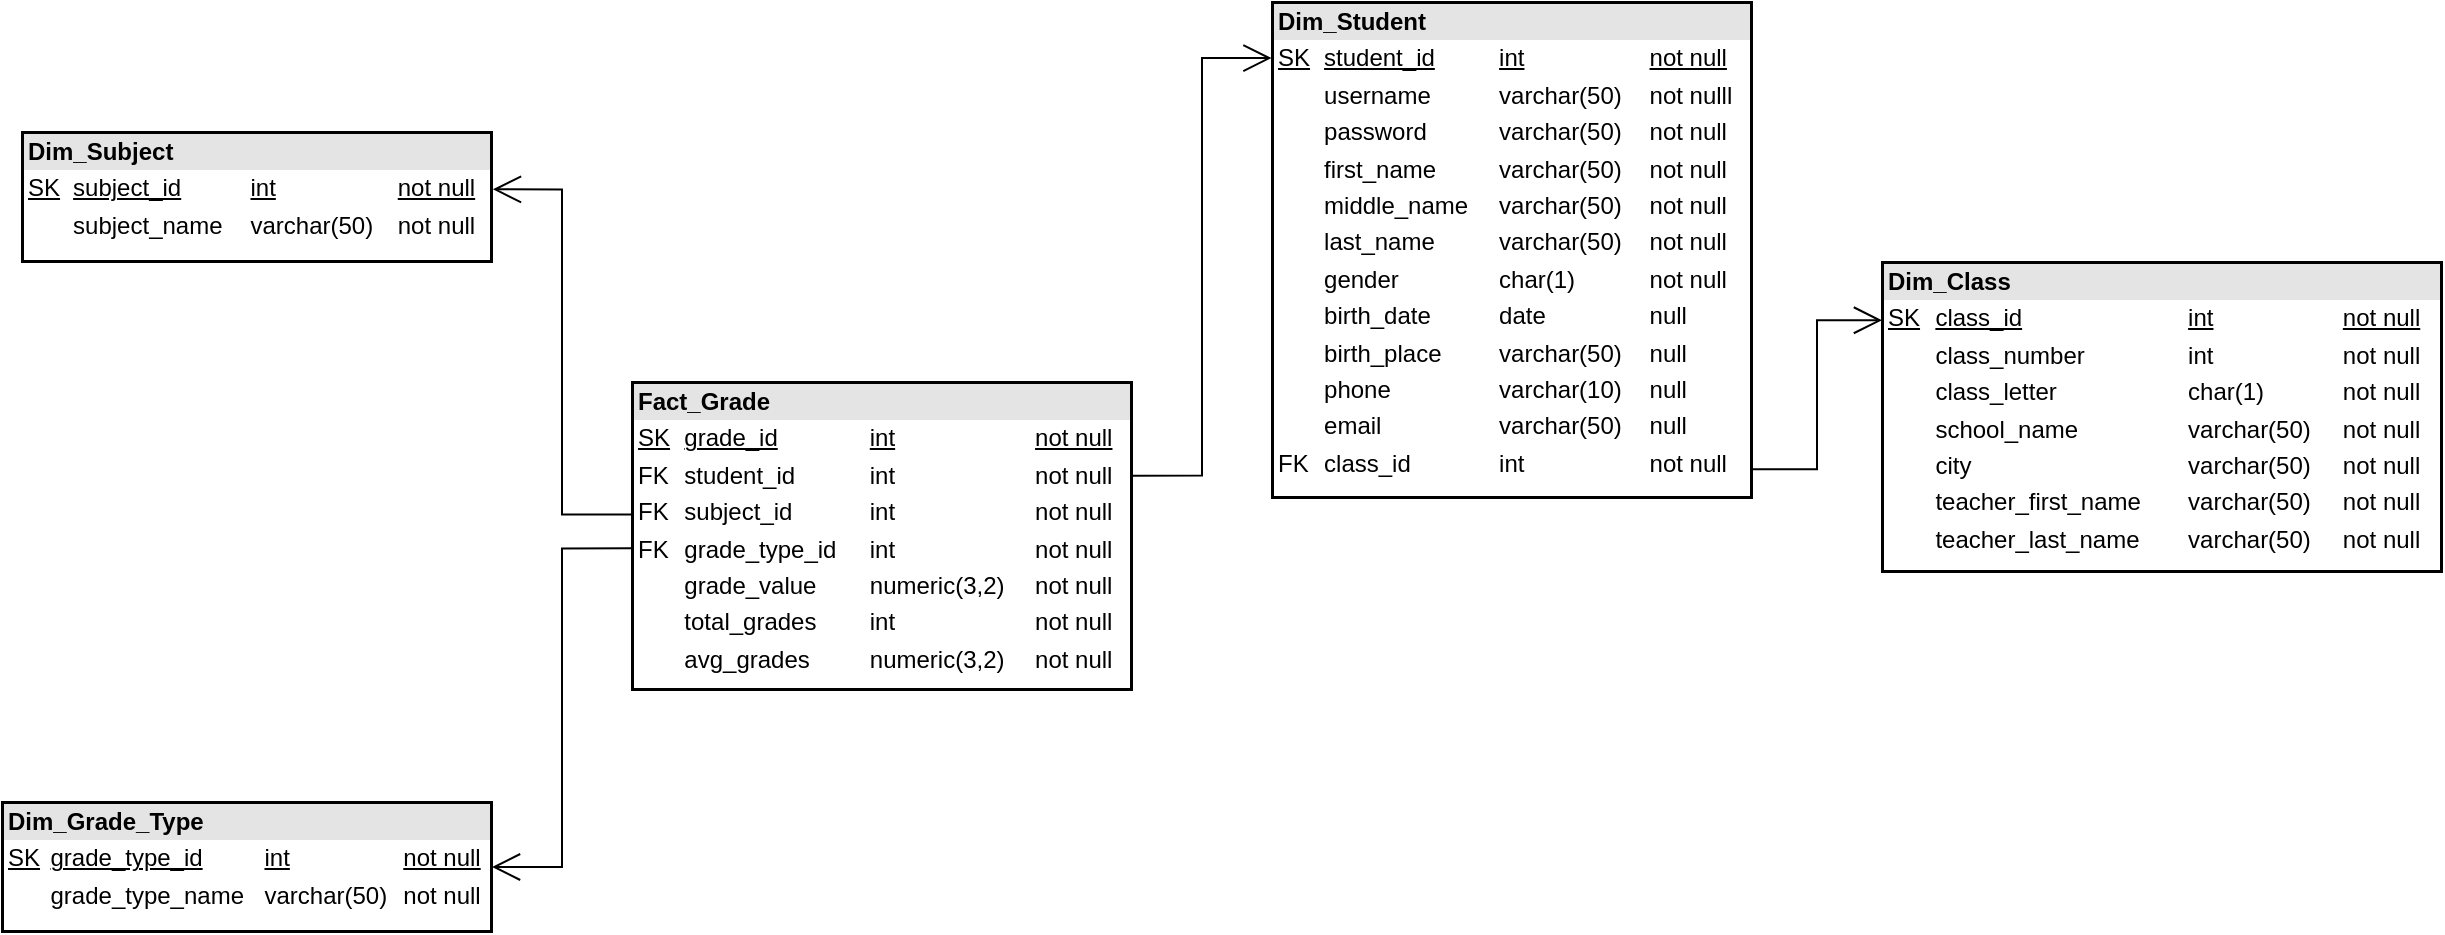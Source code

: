 <mxfile version="20.5.1" type="device"><diagram id="AXRmiALY-gt5mDKcBv-0" name="Page-1"><mxGraphModel dx="1243" dy="707" grid="1" gridSize="10" guides="1" tooltips="1" connect="1" arrows="1" fold="1" page="1" pageScale="1" pageWidth="1654" pageHeight="1169" math="0" shadow="0"><root><mxCell id="0"/><mxCell id="1" parent="0"/><mxCell id="ki9BYNhn9SuxBnhGX2t7-8" value="&lt;div style=&quot;box-sizing:border-box;width:100%;background:#e4e4e4;padding:2px;&quot;&gt;&lt;b&gt;Fact_Grade&lt;/b&gt;&lt;br&gt;&lt;/div&gt;&lt;table style=&quot;width:100%;font-size:1em;&quot; cellspacing=&quot;0&quot; cellpadding=&quot;2&quot;&gt;&lt;tbody&gt;&lt;tr&gt;&lt;td&gt;&lt;u&gt;SK&lt;/u&gt;&lt;/td&gt;&lt;td&gt;&lt;u&gt;grade_id&lt;/u&gt;&lt;/td&gt;&lt;td&gt;&lt;u&gt;int&lt;br&gt;&lt;/u&gt;&lt;/td&gt;&lt;td&gt;&lt;u&gt;not null&lt;/u&gt;&lt;br&gt;&lt;/td&gt;&lt;/tr&gt;&lt;tr&gt;&lt;td&gt;FK&lt;br&gt;&lt;/td&gt;&lt;td&gt;student_id&lt;br&gt;&lt;/td&gt;&lt;td&gt;int&lt;br&gt;&lt;/td&gt;&lt;td&gt;not null&lt;br&gt;&lt;/td&gt;&lt;/tr&gt;&lt;tr&gt;&lt;td&gt;FK&lt;br&gt;&lt;/td&gt;&lt;td&gt;subject_id&lt;br&gt;&lt;/td&gt;&lt;td&gt;int&lt;br&gt;&lt;/td&gt;&lt;td&gt;not null&lt;br&gt;&lt;/td&gt;&lt;/tr&gt;&lt;tr&gt;&lt;td&gt;FK&lt;br&gt;&lt;/td&gt;&lt;td&gt;grade_type_id&lt;br&gt;&lt;/td&gt;&lt;td&gt;int&lt;br&gt;&lt;/td&gt;&lt;td&gt;not null&lt;br&gt;&lt;/td&gt;&lt;/tr&gt;&lt;tr&gt;&lt;td&gt;&lt;br&gt;&lt;/td&gt;&lt;td&gt;grade_value&lt;br&gt;&lt;/td&gt;&lt;td&gt;numeric(3,2)&lt;br&gt;&lt;/td&gt;&lt;td&gt;not null&lt;br&gt;&lt;/td&gt;&lt;/tr&gt;&lt;tr&gt;&lt;td&gt;&lt;br&gt;&lt;/td&gt;&lt;td&gt;total_grades&lt;br&gt;&lt;/td&gt;&lt;td&gt;int&lt;br&gt;&lt;/td&gt;&lt;td&gt;not null&lt;br&gt;&lt;/td&gt;&lt;/tr&gt;&lt;tr&gt;&lt;td&gt;&lt;br&gt;&lt;/td&gt;&lt;td&gt;avg_grades&lt;br&gt;&lt;/td&gt;&lt;td&gt;numeric(3,2)&lt;br&gt;&lt;/td&gt;&lt;td&gt;not null&lt;br&gt;&lt;/td&gt;&lt;/tr&gt;&lt;/tbody&gt;&lt;/table&gt;" style="verticalAlign=top;align=left;overflow=fill;html=1;labelBorderColor=default;" parent="1" vertex="1"><mxGeometry x="670" y="460" width="250" height="154" as="geometry"/></mxCell><mxCell id="ki9BYNhn9SuxBnhGX2t7-9" value="&lt;div style=&quot;box-sizing:border-box;width:100%;background:#e4e4e4;padding:2px;&quot;&gt;&lt;b&gt;Dim_Subject&lt;/b&gt;&lt;br&gt;&lt;/div&gt;&lt;table style=&quot;width:100%;font-size:1em;&quot; cellspacing=&quot;0&quot; cellpadding=&quot;2&quot;&gt;&lt;tbody&gt;&lt;tr&gt;&lt;td&gt;&lt;u&gt;SK&lt;/u&gt;&lt;/td&gt;&lt;td&gt;&lt;u&gt;subject_id&lt;/u&gt;&lt;/td&gt;&lt;td&gt;&lt;u&gt;int&lt;br&gt;&lt;/u&gt;&lt;/td&gt;&lt;td&gt;&lt;u&gt;not null&lt;br&gt;&lt;/u&gt;&lt;/td&gt;&lt;/tr&gt;&lt;tr&gt;&lt;td&gt;&lt;br&gt;&lt;/td&gt;&lt;td&gt;subject_name&lt;br&gt;&lt;/td&gt;&lt;td&gt;varchar(50)&lt;br&gt;&lt;/td&gt;&lt;td&gt;not null&lt;br&gt;&lt;/td&gt;&lt;/tr&gt;&lt;/tbody&gt;&lt;/table&gt;" style="verticalAlign=top;align=left;overflow=fill;html=1;labelBorderColor=default;" parent="1" vertex="1"><mxGeometry x="365" y="335" width="235" height="65" as="geometry"/></mxCell><mxCell id="ki9BYNhn9SuxBnhGX2t7-15" value="&lt;div style=&quot;box-sizing:border-box;width:100%;background:#e4e4e4;padding:2px;&quot;&gt;&lt;b&gt;Dim_Student&lt;/b&gt;&lt;br&gt;&lt;/div&gt;&lt;table style=&quot;width:100%;font-size:1em;&quot; cellspacing=&quot;0&quot; cellpadding=&quot;2&quot;&gt;&lt;tbody&gt;&lt;tr&gt;&lt;td&gt;&lt;u&gt;SK&lt;/u&gt;&lt;/td&gt;&lt;td&gt;&lt;u&gt;student_id&lt;/u&gt;&lt;/td&gt;&lt;td&gt;&lt;u&gt;int&lt;br&gt;&lt;/u&gt;&lt;/td&gt;&lt;td&gt;&lt;u&gt;not null&lt;/u&gt;&lt;br&gt;&lt;/td&gt;&lt;/tr&gt;&lt;tr&gt;&lt;td&gt;&lt;br&gt;&lt;/td&gt;&lt;td&gt;username&lt;br&gt;&lt;/td&gt;&lt;td&gt;varchar(50)&lt;br&gt;&lt;/td&gt;&lt;td&gt;not nulll&lt;br&gt;&lt;/td&gt;&lt;/tr&gt;&lt;tr&gt;&lt;td&gt;&lt;br&gt;&lt;/td&gt;&lt;td&gt;password&lt;br&gt;&lt;/td&gt;&lt;td&gt;varchar(50)&lt;br&gt;&lt;/td&gt;&lt;td&gt;not null&lt;br&gt;&lt;/td&gt;&lt;/tr&gt;&lt;tr&gt;&lt;td&gt;&lt;br&gt;&lt;/td&gt;&lt;td&gt;first_name&lt;/td&gt;&lt;td&gt;varchar(50)&lt;br&gt;&lt;/td&gt;&lt;td&gt;not null&lt;br&gt;&lt;/td&gt;&lt;/tr&gt;&lt;tr&gt;&lt;td&gt;&lt;br&gt;&lt;/td&gt;&lt;td&gt;middle_name&lt;br&gt;&lt;/td&gt;&lt;td&gt;varchar(50)&lt;br&gt;&lt;/td&gt;&lt;td&gt;not null&lt;br&gt;&lt;/td&gt;&lt;/tr&gt;&lt;tr&gt;&lt;td&gt;&lt;br&gt;&lt;/td&gt;&lt;td&gt;last_name&lt;br&gt;&lt;/td&gt;&lt;td&gt;varchar(50)&lt;br&gt;&lt;/td&gt;&lt;td&gt;not null&lt;br&gt;&lt;/td&gt;&lt;/tr&gt;&lt;tr&gt;&lt;td&gt;&lt;br&gt;&lt;/td&gt;&lt;td&gt;gender&lt;br&gt;&lt;/td&gt;&lt;td&gt;char(1)&lt;br&gt;&lt;/td&gt;&lt;td&gt;not null&lt;br&gt;&lt;/td&gt;&lt;/tr&gt;&lt;tr&gt;&lt;td&gt;&lt;br&gt;&lt;/td&gt;&lt;td&gt;birth_date&lt;br&gt;&lt;/td&gt;&lt;td&gt;date&lt;br&gt;&lt;/td&gt;&lt;td&gt;null&lt;br&gt;&lt;/td&gt;&lt;/tr&gt;&lt;tr&gt;&lt;td&gt;&lt;br&gt;&lt;/td&gt;&lt;td&gt;birth_place&lt;br&gt;&lt;/td&gt;&lt;td&gt;varchar(50)&lt;br&gt;&lt;/td&gt;&lt;td&gt;null&lt;br&gt;&lt;/td&gt;&lt;/tr&gt;&lt;tr&gt;&lt;td&gt;&lt;br&gt;&lt;/td&gt;&lt;td&gt;phone&lt;br&gt;&lt;/td&gt;&lt;td&gt;varchar(10)&lt;br&gt;&lt;/td&gt;&lt;td&gt;null&lt;br&gt;&lt;/td&gt;&lt;/tr&gt;&lt;tr&gt;&lt;td&gt;&lt;br&gt;&lt;/td&gt;&lt;td&gt;email&lt;br&gt;&lt;/td&gt;&lt;td&gt;varchar(50)&lt;br&gt;&lt;/td&gt;&lt;td&gt;null&lt;br&gt;&lt;/td&gt;&lt;/tr&gt;&lt;tr&gt;&lt;td&gt;FK&lt;br&gt;&lt;/td&gt;&lt;td&gt;class_id&lt;br&gt;&lt;/td&gt;&lt;td&gt;int&lt;br&gt;&lt;/td&gt;&lt;td&gt;not null&lt;br&gt;&lt;/td&gt;&lt;/tr&gt;&lt;/tbody&gt;&lt;/table&gt;" style="verticalAlign=top;align=left;overflow=fill;html=1;labelBorderColor=default;" parent="1" vertex="1"><mxGeometry x="990" y="270" width="240" height="248" as="geometry"/></mxCell><mxCell id="fLR4z99wNIZFFnILV1dc-1" value="&lt;div style=&quot;box-sizing:border-box;width:100%;background:#e4e4e4;padding:2px;&quot;&gt;&lt;b&gt;Dim_Class&lt;/b&gt;&lt;br&gt;&lt;/div&gt;&lt;table style=&quot;width:100%;font-size:1em;&quot; cellspacing=&quot;0&quot; cellpadding=&quot;2&quot;&gt;&lt;tbody&gt;&lt;tr&gt;&lt;td&gt;&lt;u&gt;SK&lt;/u&gt;&lt;/td&gt;&lt;td&gt;&lt;u&gt;class_id&lt;/u&gt;&lt;/td&gt;&lt;td&gt;&lt;u&gt;int&lt;br&gt;&lt;/u&gt;&lt;/td&gt;&lt;td&gt;&lt;u&gt;not null&lt;/u&gt;&lt;br&gt;&lt;/td&gt;&lt;/tr&gt;&lt;tr&gt;&lt;td&gt;&lt;br&gt;&lt;/td&gt;&lt;td&gt;class_number&lt;br&gt;&lt;/td&gt;&lt;td&gt;int&lt;br&gt;&lt;/td&gt;&lt;td&gt;not null&lt;br&gt;&lt;/td&gt;&lt;/tr&gt;&lt;tr&gt;&lt;td&gt;&lt;br&gt;&lt;/td&gt;&lt;td&gt;class_letter&lt;br&gt;&lt;/td&gt;&lt;td&gt;char(1)&lt;br&gt;&lt;/td&gt;&lt;td&gt;not null&lt;br&gt;&lt;/td&gt;&lt;/tr&gt;&lt;tr&gt;&lt;td&gt;&lt;br&gt;&lt;/td&gt;&lt;td&gt;school_name&lt;/td&gt;&lt;td&gt;varchar(50)&lt;br&gt;&lt;/td&gt;&lt;td&gt;not null&lt;br&gt;&lt;/td&gt;&lt;/tr&gt;&lt;tr&gt;&lt;td&gt;&lt;br&gt;&lt;/td&gt;&lt;td&gt;city&lt;br&gt;&lt;/td&gt;&lt;td&gt;varchar(50)&lt;br&gt;&lt;/td&gt;&lt;td&gt;not null&lt;br&gt;&lt;/td&gt;&lt;/tr&gt;&lt;tr&gt;&lt;td&gt;&lt;br&gt;&lt;/td&gt;&lt;td&gt;teacher_first_name&lt;br&gt;&lt;/td&gt;&lt;td&gt;varchar(50)&lt;br&gt;&lt;/td&gt;&lt;td&gt;not null&lt;br&gt;&lt;/td&gt;&lt;/tr&gt;&lt;tr&gt;&lt;td&gt;&lt;br&gt;&lt;/td&gt;&lt;td&gt;teacher_last_name&lt;br&gt;&lt;/td&gt;&lt;td&gt;varchar(50)&lt;br&gt;&lt;/td&gt;&lt;td&gt;not null&lt;br&gt;&lt;/td&gt;&lt;/tr&gt;&lt;/tbody&gt;&lt;/table&gt;" style="verticalAlign=top;align=left;overflow=fill;html=1;labelBorderColor=default;" parent="1" vertex="1"><mxGeometry x="1295" y="400" width="280" height="155" as="geometry"/></mxCell><mxCell id="fLR4z99wNIZFFnILV1dc-5" value="" style="endArrow=open;endFill=0;endSize=12;html=1;rounded=0;entryX=0;entryY=0.188;entryDx=0;entryDy=0;entryPerimeter=0;exitX=1;exitY=0.942;exitDx=0;exitDy=0;exitPerimeter=0;edgeStyle=orthogonalEdgeStyle;" parent="1" source="ki9BYNhn9SuxBnhGX2t7-15" target="fLR4z99wNIZFFnILV1dc-1" edge="1"><mxGeometry width="160" relative="1" as="geometry"><mxPoint x="1120" y="810" as="sourcePoint"/><mxPoint x="1280" y="810" as="targetPoint"/></mxGeometry></mxCell><mxCell id="fLR4z99wNIZFFnILV1dc-6" value="&lt;div style=&quot;box-sizing:border-box;width:100%;background:#e4e4e4;padding:2px;&quot;&gt;&lt;b&gt;Dim_Grade_Type&lt;/b&gt;&lt;br&gt;&lt;/div&gt;&lt;table style=&quot;width:100%;font-size:1em;&quot; cellspacing=&quot;0&quot; cellpadding=&quot;2&quot;&gt;&lt;tbody&gt;&lt;tr&gt;&lt;td&gt;&lt;u&gt;SK&lt;/u&gt;&lt;/td&gt;&lt;td&gt;&lt;u&gt;grade_type_id&lt;/u&gt;&lt;/td&gt;&lt;td&gt;&lt;u&gt;int&lt;br&gt;&lt;/u&gt;&lt;/td&gt;&lt;td&gt;&lt;u&gt;not null&lt;/u&gt;&lt;br&gt;&lt;/td&gt;&lt;/tr&gt;&lt;tr&gt;&lt;td&gt;&lt;br&gt;&lt;/td&gt;&lt;td&gt;grade_type_name&lt;br&gt;&lt;/td&gt;&lt;td&gt;varchar(50)&lt;br&gt;&lt;/td&gt;&lt;td&gt;not null&lt;br&gt;&lt;/td&gt;&lt;/tr&gt;&lt;/tbody&gt;&lt;/table&gt;" style="verticalAlign=top;align=left;overflow=fill;html=1;labelBorderColor=default;" parent="1" vertex="1"><mxGeometry x="355" y="670" width="245" height="65" as="geometry"/></mxCell><mxCell id="fLR4z99wNIZFFnILV1dc-8" value="" style="endArrow=open;endFill=0;endSize=12;html=1;rounded=0;entryX=-0.001;entryY=0.113;entryDx=0;entryDy=0;entryPerimeter=0;exitX=0.999;exitY=0.304;exitDx=0;exitDy=0;exitPerimeter=0;edgeStyle=orthogonalEdgeStyle;" parent="1" source="ki9BYNhn9SuxBnhGX2t7-8" target="ki9BYNhn9SuxBnhGX2t7-15" edge="1"><mxGeometry width="160" relative="1" as="geometry"><mxPoint x="940.0" y="563.536" as="sourcePoint"/><mxPoint x="1018.8" y="480.0" as="targetPoint"/></mxGeometry></mxCell><mxCell id="fLR4z99wNIZFFnILV1dc-10" value="" style="endArrow=open;endFill=0;endSize=12;html=1;rounded=0;edgeStyle=orthogonalEdgeStyle;entryX=1.002;entryY=0.441;entryDx=0;entryDy=0;exitX=-0.002;exitY=0.43;exitDx=0;exitDy=0;exitPerimeter=0;entryPerimeter=0;" parent="1" source="ki9BYNhn9SuxBnhGX2t7-8" target="ki9BYNhn9SuxBnhGX2t7-9" edge="1"><mxGeometry width="160" relative="1" as="geometry"><mxPoint x="660" y="537" as="sourcePoint"/><mxPoint x="620" y="621.5" as="targetPoint"/></mxGeometry></mxCell><mxCell id="fLR4z99wNIZFFnILV1dc-11" value="" style="endArrow=open;endFill=0;endSize=12;html=1;rounded=0;exitX=-0.001;exitY=0.54;exitDx=0;exitDy=0;edgeStyle=orthogonalEdgeStyle;entryX=1;entryY=0.5;entryDx=0;entryDy=0;exitPerimeter=0;" parent="1" source="ki9BYNhn9SuxBnhGX2t7-8" target="fLR4z99wNIZFFnILV1dc-6" edge="1"><mxGeometry width="160" relative="1" as="geometry"><mxPoint x="690" y="670.004" as="sourcePoint"/><mxPoint x="760" y="811.48" as="targetPoint"/></mxGeometry></mxCell></root></mxGraphModel></diagram></mxfile>